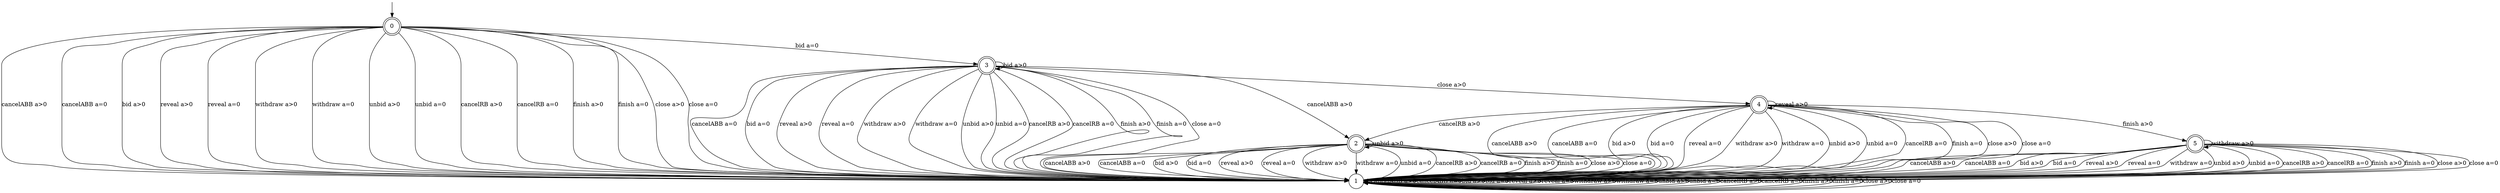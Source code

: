 digraph g {

	s0 [shape="doublecircle" label="0"];
	s1 [shape="circle" label="1"];
	s2 [shape="doublecircle" label="2"];
	s3 [shape="doublecircle" label="3"];
	s4 [shape="doublecircle" label="4"];
	s5 [shape="doublecircle" label="5"];
	s0 -> s1 [label="cancelABB a>0"];
	s0 -> s1 [label="cancelABB a=0"];
	s0 -> s1 [label="bid a>0"];
	s0 -> s3 [label="bid a=0"];
	s0 -> s1 [label="reveal a>0"];
	s0 -> s1 [label="reveal a=0"];
	s0 -> s1 [label="withdraw a>0"];
	s0 -> s1 [label="withdraw a=0"];
	s0 -> s1 [label="unbid a>0"];
	s0 -> s1 [label="unbid a=0"];
	s0 -> s1 [label="cancelRB a>0"];
	s0 -> s1 [label="cancelRB a=0"];
	s0 -> s1 [label="finish a>0"];
	s0 -> s1 [label="finish a=0"];
	s0 -> s1 [label="close a>0"];
	s0 -> s1 [label="close a=0"];
	s1 -> s1 [label="cancelABB a>0"];
	s1 -> s1 [label="cancelABB a=0"];
	s1 -> s1 [label="bid a>0"];
	s1 -> s1 [label="bid a=0"];
	s1 -> s1 [label="reveal a>0"];
	s1 -> s1 [label="reveal a=0"];
	s1 -> s1 [label="withdraw a>0"];
	s1 -> s1 [label="withdraw a=0"];
	s1 -> s1 [label="unbid a>0"];
	s1 -> s1 [label="unbid a=0"];
	s1 -> s1 [label="cancelRB a>0"];
	s1 -> s1 [label="cancelRB a=0"];
	s1 -> s1 [label="finish a>0"];
	s1 -> s1 [label="finish a=0"];
	s1 -> s1 [label="close a>0"];
	s1 -> s1 [label="close a=0"];
	s2 -> s1 [label="cancelABB a>0"];
	s2 -> s1 [label="cancelABB a=0"];
	s2 -> s1 [label="bid a>0"];
	s2 -> s1 [label="bid a=0"];
	s2 -> s1 [label="reveal a>0"];
	s2 -> s1 [label="reveal a=0"];
	s2 -> s1 [label="withdraw a>0"];
	s2 -> s1 [label="withdraw a=0"];
	s2 -> s2 [label="unbid a>0"];
	s2 -> s1 [label="unbid a=0"];
	s2 -> s1 [label="cancelRB a>0"];
	s2 -> s1 [label="cancelRB a=0"];
	s2 -> s1 [label="finish a>0"];
	s2 -> s1 [label="finish a=0"];
	s2 -> s1 [label="close a>0"];
	s2 -> s1 [label="close a=0"];
	s3 -> s2 [label="cancelABB a>0"];
	s3 -> s1 [label="cancelABB a=0"];
	s3 -> s3 [label="bid a>0"];
	s3 -> s1 [label="bid a=0"];
	s3 -> s1 [label="reveal a>0"];
	s3 -> s1 [label="reveal a=0"];
	s3 -> s1 [label="withdraw a>0"];
	s3 -> s1 [label="withdraw a=0"];
	s3 -> s1 [label="unbid a>0"];
	s3 -> s1 [label="unbid a=0"];
	s3 -> s1 [label="cancelRB a>0"];
	s3 -> s1 [label="cancelRB a=0"];
	s3 -> s1 [label="finish a>0"];
	s3 -> s1 [label="finish a=0"];
	s3 -> s4 [label="close a>0"];
	s3 -> s1 [label="close a=0"];
	s4 -> s1 [label="cancelABB a>0"];
	s4 -> s1 [label="cancelABB a=0"];
	s4 -> s1 [label="bid a>0"];
	s4 -> s1 [label="bid a=0"];
	s4 -> s4 [label="reveal a>0"];
	s4 -> s1 [label="reveal a=0"];
	s4 -> s1 [label="withdraw a>0"];
	s4 -> s1 [label="withdraw a=0"];
	s4 -> s1 [label="unbid a>0"];
	s4 -> s1 [label="unbid a=0"];
	s4 -> s2 [label="cancelRB a>0"];
	s4 -> s1 [label="cancelRB a=0"];
	s4 -> s5 [label="finish a>0"];
	s4 -> s1 [label="finish a=0"];
	s4 -> s1 [label="close a>0"];
	s4 -> s1 [label="close a=0"];
	s5 -> s1 [label="cancelABB a>0"];
	s5 -> s1 [label="cancelABB a=0"];
	s5 -> s1 [label="bid a>0"];
	s5 -> s1 [label="bid a=0"];
	s5 -> s1 [label="reveal a>0"];
	s5 -> s1 [label="reveal a=0"];
	s5 -> s5 [label="withdraw a>0"];
	s5 -> s1 [label="withdraw a=0"];
	s5 -> s1 [label="unbid a>0"];
	s5 -> s1 [label="unbid a=0"];
	s5 -> s1 [label="cancelRB a>0"];
	s5 -> s1 [label="cancelRB a=0"];
	s5 -> s1 [label="finish a>0"];
	s5 -> s1 [label="finish a=0"];
	s5 -> s1 [label="close a>0"];
	s5 -> s1 [label="close a=0"];

__start0 [label="" shape="none" width="0" height="0"];
__start0 -> s0;

}
